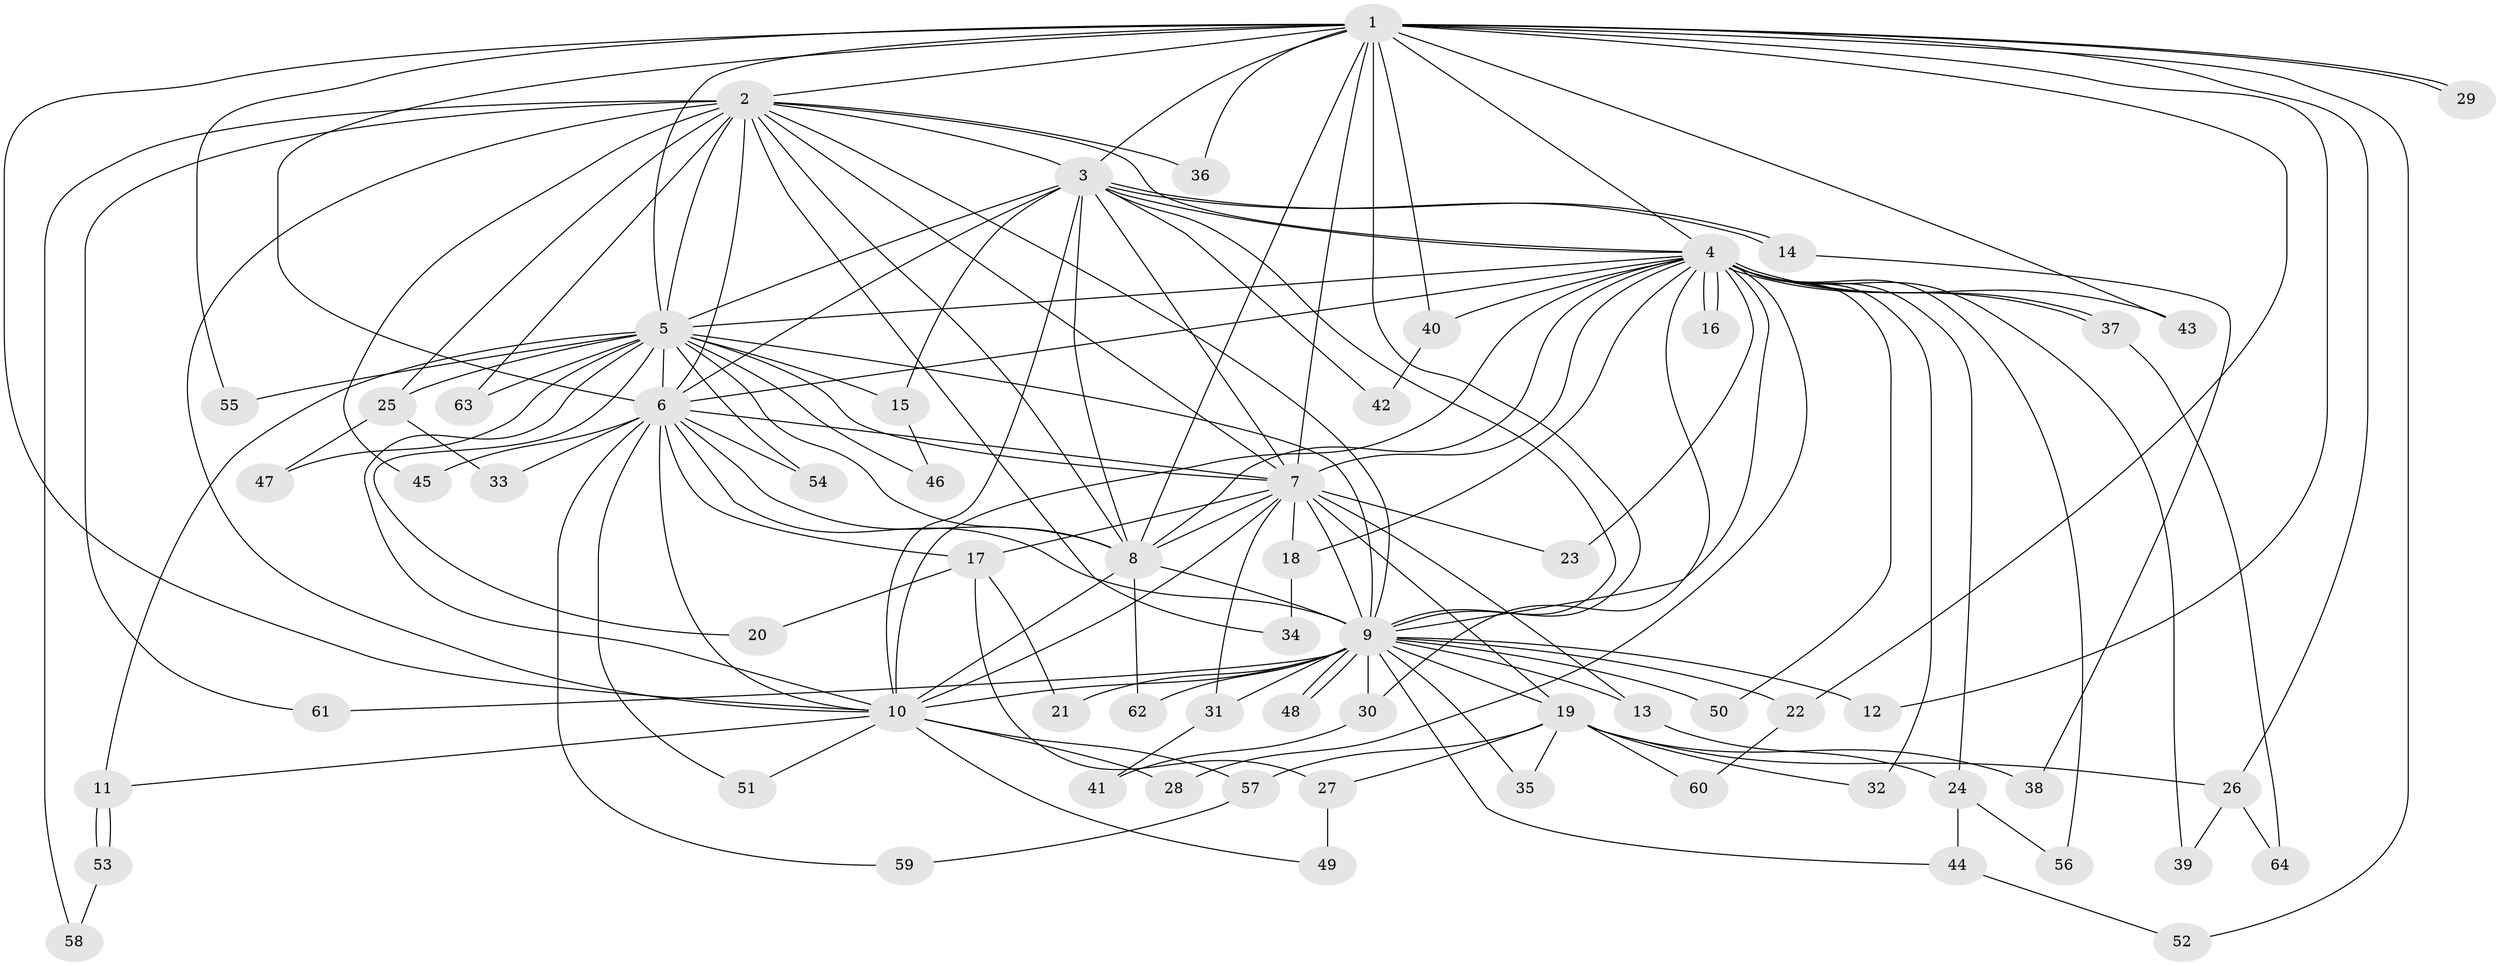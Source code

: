 // coarse degree distribution, {13: 0.022222222222222223, 11: 0.022222222222222223, 8: 0.022222222222222223, 20: 0.022222222222222223, 14: 0.022222222222222223, 12: 0.022222222222222223, 16: 0.022222222222222223, 3: 0.1111111111111111, 2: 0.5555555555555556, 1: 0.06666666666666667, 5: 0.022222222222222223, 9: 0.022222222222222223, 4: 0.06666666666666667}
// Generated by graph-tools (version 1.1) at 2025/49/03/04/25 22:49:36]
// undirected, 64 vertices, 153 edges
graph export_dot {
  node [color=gray90,style=filled];
  1;
  2;
  3;
  4;
  5;
  6;
  7;
  8;
  9;
  10;
  11;
  12;
  13;
  14;
  15;
  16;
  17;
  18;
  19;
  20;
  21;
  22;
  23;
  24;
  25;
  26;
  27;
  28;
  29;
  30;
  31;
  32;
  33;
  34;
  35;
  36;
  37;
  38;
  39;
  40;
  41;
  42;
  43;
  44;
  45;
  46;
  47;
  48;
  49;
  50;
  51;
  52;
  53;
  54;
  55;
  56;
  57;
  58;
  59;
  60;
  61;
  62;
  63;
  64;
  1 -- 2;
  1 -- 3;
  1 -- 4;
  1 -- 5;
  1 -- 6;
  1 -- 7;
  1 -- 8;
  1 -- 9;
  1 -- 10;
  1 -- 12;
  1 -- 22;
  1 -- 26;
  1 -- 29;
  1 -- 29;
  1 -- 36;
  1 -- 40;
  1 -- 43;
  1 -- 52;
  1 -- 55;
  2 -- 3;
  2 -- 4;
  2 -- 5;
  2 -- 6;
  2 -- 7;
  2 -- 8;
  2 -- 9;
  2 -- 10;
  2 -- 25;
  2 -- 34;
  2 -- 36;
  2 -- 45;
  2 -- 58;
  2 -- 61;
  2 -- 63;
  3 -- 4;
  3 -- 5;
  3 -- 6;
  3 -- 7;
  3 -- 8;
  3 -- 9;
  3 -- 10;
  3 -- 14;
  3 -- 14;
  3 -- 15;
  3 -- 42;
  4 -- 5;
  4 -- 6;
  4 -- 7;
  4 -- 8;
  4 -- 9;
  4 -- 10;
  4 -- 16;
  4 -- 16;
  4 -- 18;
  4 -- 23;
  4 -- 24;
  4 -- 28;
  4 -- 30;
  4 -- 32;
  4 -- 37;
  4 -- 37;
  4 -- 39;
  4 -- 40;
  4 -- 43;
  4 -- 50;
  4 -- 56;
  5 -- 6;
  5 -- 7;
  5 -- 8;
  5 -- 9;
  5 -- 10;
  5 -- 11;
  5 -- 15;
  5 -- 20;
  5 -- 25;
  5 -- 46;
  5 -- 47;
  5 -- 54;
  5 -- 55;
  5 -- 63;
  6 -- 7;
  6 -- 8;
  6 -- 9;
  6 -- 10;
  6 -- 17;
  6 -- 33;
  6 -- 45;
  6 -- 51;
  6 -- 54;
  6 -- 59;
  7 -- 8;
  7 -- 9;
  7 -- 10;
  7 -- 13;
  7 -- 17;
  7 -- 18;
  7 -- 19;
  7 -- 23;
  7 -- 31;
  8 -- 9;
  8 -- 10;
  8 -- 62;
  9 -- 10;
  9 -- 12;
  9 -- 13;
  9 -- 19;
  9 -- 21;
  9 -- 22;
  9 -- 30;
  9 -- 31;
  9 -- 35;
  9 -- 44;
  9 -- 48;
  9 -- 48;
  9 -- 50;
  9 -- 61;
  9 -- 62;
  10 -- 11;
  10 -- 28;
  10 -- 49;
  10 -- 51;
  10 -- 57;
  11 -- 53;
  11 -- 53;
  13 -- 24;
  14 -- 38;
  15 -- 46;
  17 -- 20;
  17 -- 21;
  17 -- 27;
  18 -- 34;
  19 -- 26;
  19 -- 27;
  19 -- 32;
  19 -- 35;
  19 -- 38;
  19 -- 57;
  19 -- 60;
  22 -- 60;
  24 -- 44;
  24 -- 56;
  25 -- 33;
  25 -- 47;
  26 -- 39;
  26 -- 64;
  27 -- 49;
  30 -- 41;
  31 -- 41;
  37 -- 64;
  40 -- 42;
  44 -- 52;
  53 -- 58;
  57 -- 59;
}

